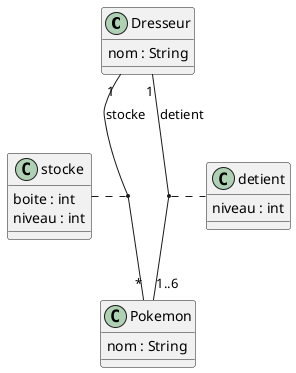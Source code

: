 @startuml
Dresseur "1" -- "1..6" Pokemon : detient
Dresseur "1" -- "*" Pokemon : stocke
(Dresseur, Pokemon) .. stocke
(Dresseur, Pokemon) .. detient
class Pokemon {
nom : String
}
class Dresseur {
nom : String
}
class stocke {
boite : int
niveau : int
}
class detient {
niveau : int
}
@enduml

